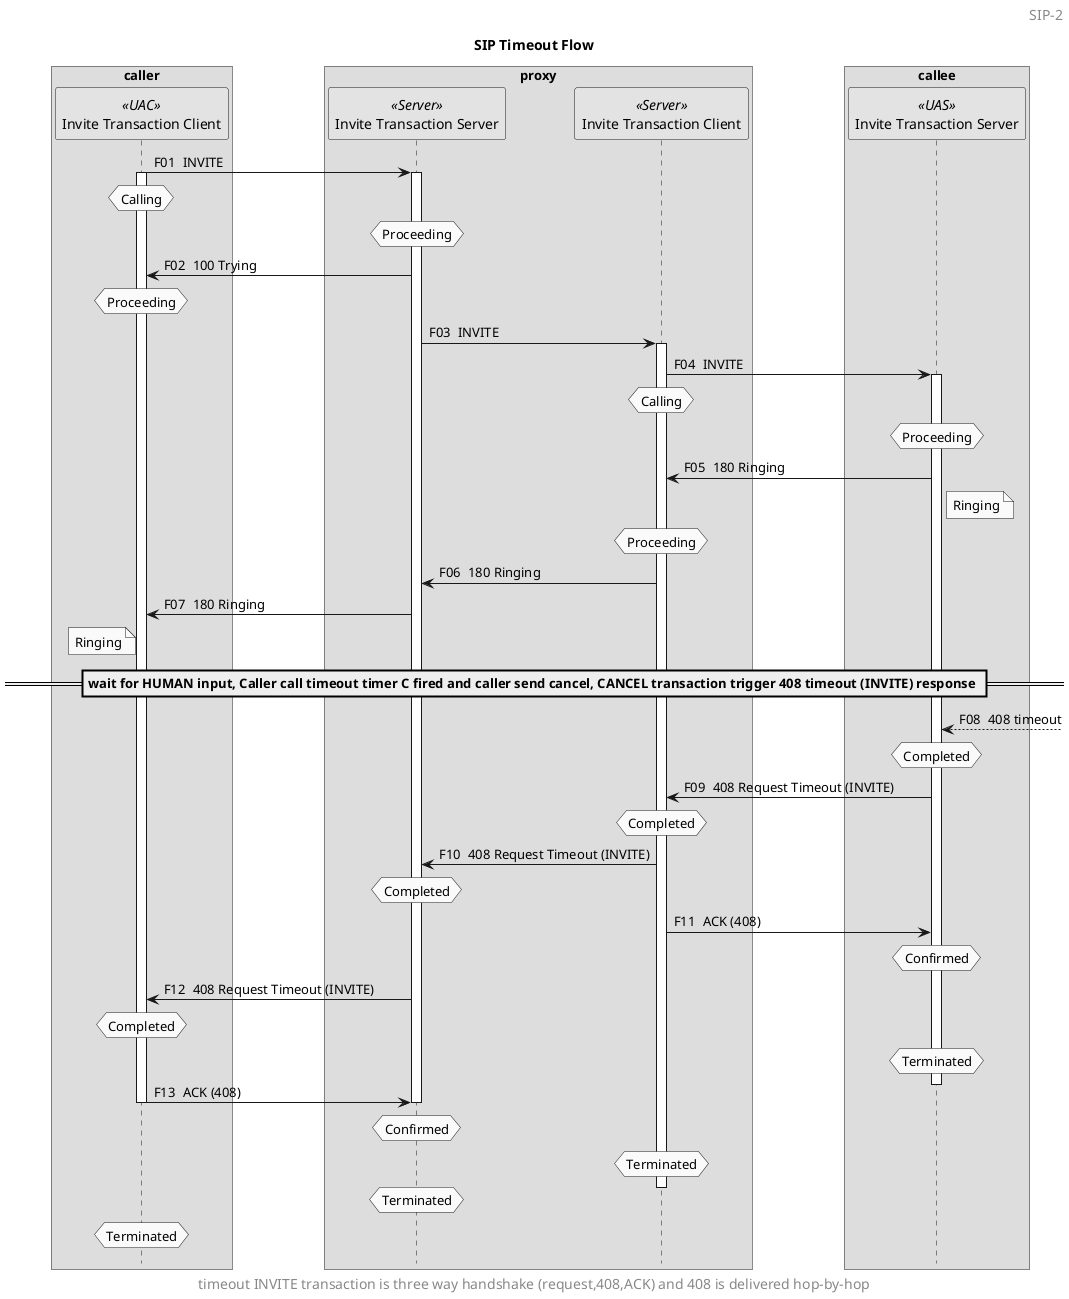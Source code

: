 @startuml
title SIP Timeout Flow
!pragma teoz true
skinparam monochrome true
autonumber "F00 "
hide footbox
skinparam BoxPadding 40

skinparam headerFontSize 14
'skinparam headerFontColor red
header SIP-2

box "caller"
participant "Invite Transaction Client" as UAC_ITC << UAC >>
end box

box "proxy"
participant "Invite Transaction Server" as Proxy_ITS << Server >>
participant "Invite Transaction Client" as Proxy_ITC << Server >>
end box

box "callee"
participant "Invite Transaction Server" as UAS_ITS << UAS >>
end box

'hnote over UAC_ITC: None
UAC_ITC -> Proxy_ITS: INVITE
activate UAC_ITC
hnote over UAC_ITC: Calling
activate Proxy_ITS
hnote over Proxy_ITS: Proceeding
UAC_ITC <- Proxy_ITS: 100 Trying
hnote over UAC_ITC: Proceeding
'hnote over Proxy_ITC: None
Proxy_ITS -> Proxy_ITC: INVITE
activate Proxy_ITC
Proxy_ITC -> UAS_ITS: INVITE
hnote over Proxy_ITC: Calling
activate UAS_ITS
hnote over UAS_ITS: Proceeding
Proxy_ITC <- UAS_ITS: 180 Ringing
note right of UAS_ITS: Ringing
hnote over Proxy_ITC: Proceeding
Proxy_ITS <- Proxy_ITC: 180 Ringing
UAC_ITC <- Proxy_ITS: 180 Ringing
note left of UAC_ITC: Ringing
== wait for HUMAN input, Caller call timeout timer C fired and caller send cancel, CANCEL transaction trigger 408 timeout (INVITE) response ==

UAS_ITS <--] : 408 timeout
hnote over UAS_ITS: Completed
Proxy_ITC <- UAS_ITS: 408 Request Timeout (INVITE)
hnote over Proxy_ITC: Completed
Proxy_ITS <- Proxy_ITC: 408 Request Timeout (INVITE)
hnote over Proxy_ITS: Completed
Proxy_ITC -> UAS_ITS: ACK (408)
hnote over UAS_ITS: Confirmed
UAC_ITC <- Proxy_ITS: 408 Request Timeout (INVITE)
hnote over UAC_ITC: Completed
'UAS_ITS -> UAS_ITS: timer I fired (5s)
hnote over UAS_ITS: Terminated
deactivate UAS_ITS
UAC_ITC -> Proxy_ITS: ACK (408)
hnote over Proxy_ITS: Confirmed
'Proxy_ITC -> Proxy_ITC: timer D fired (32s)
hnote over Proxy_ITC: Terminated
deactivate Proxy_ITC
'Proxy_ITS -> Proxy_ITS: timer I fired (5s)
hnote over Proxy_ITS: Terminated
deactivate Proxy_ITS
'UAC_ITC -> UAC_ITC: timer D fired (32s)
hnote over UAC_ITC: Terminated
deactivate UAC_ITC

skinparam footerFontSize 14
'skinparam footerFontColor red
footer timeout INVITE transaction is three way handshake (request,408,ACK) and 408 is delivered hop-by-hop

@enduml